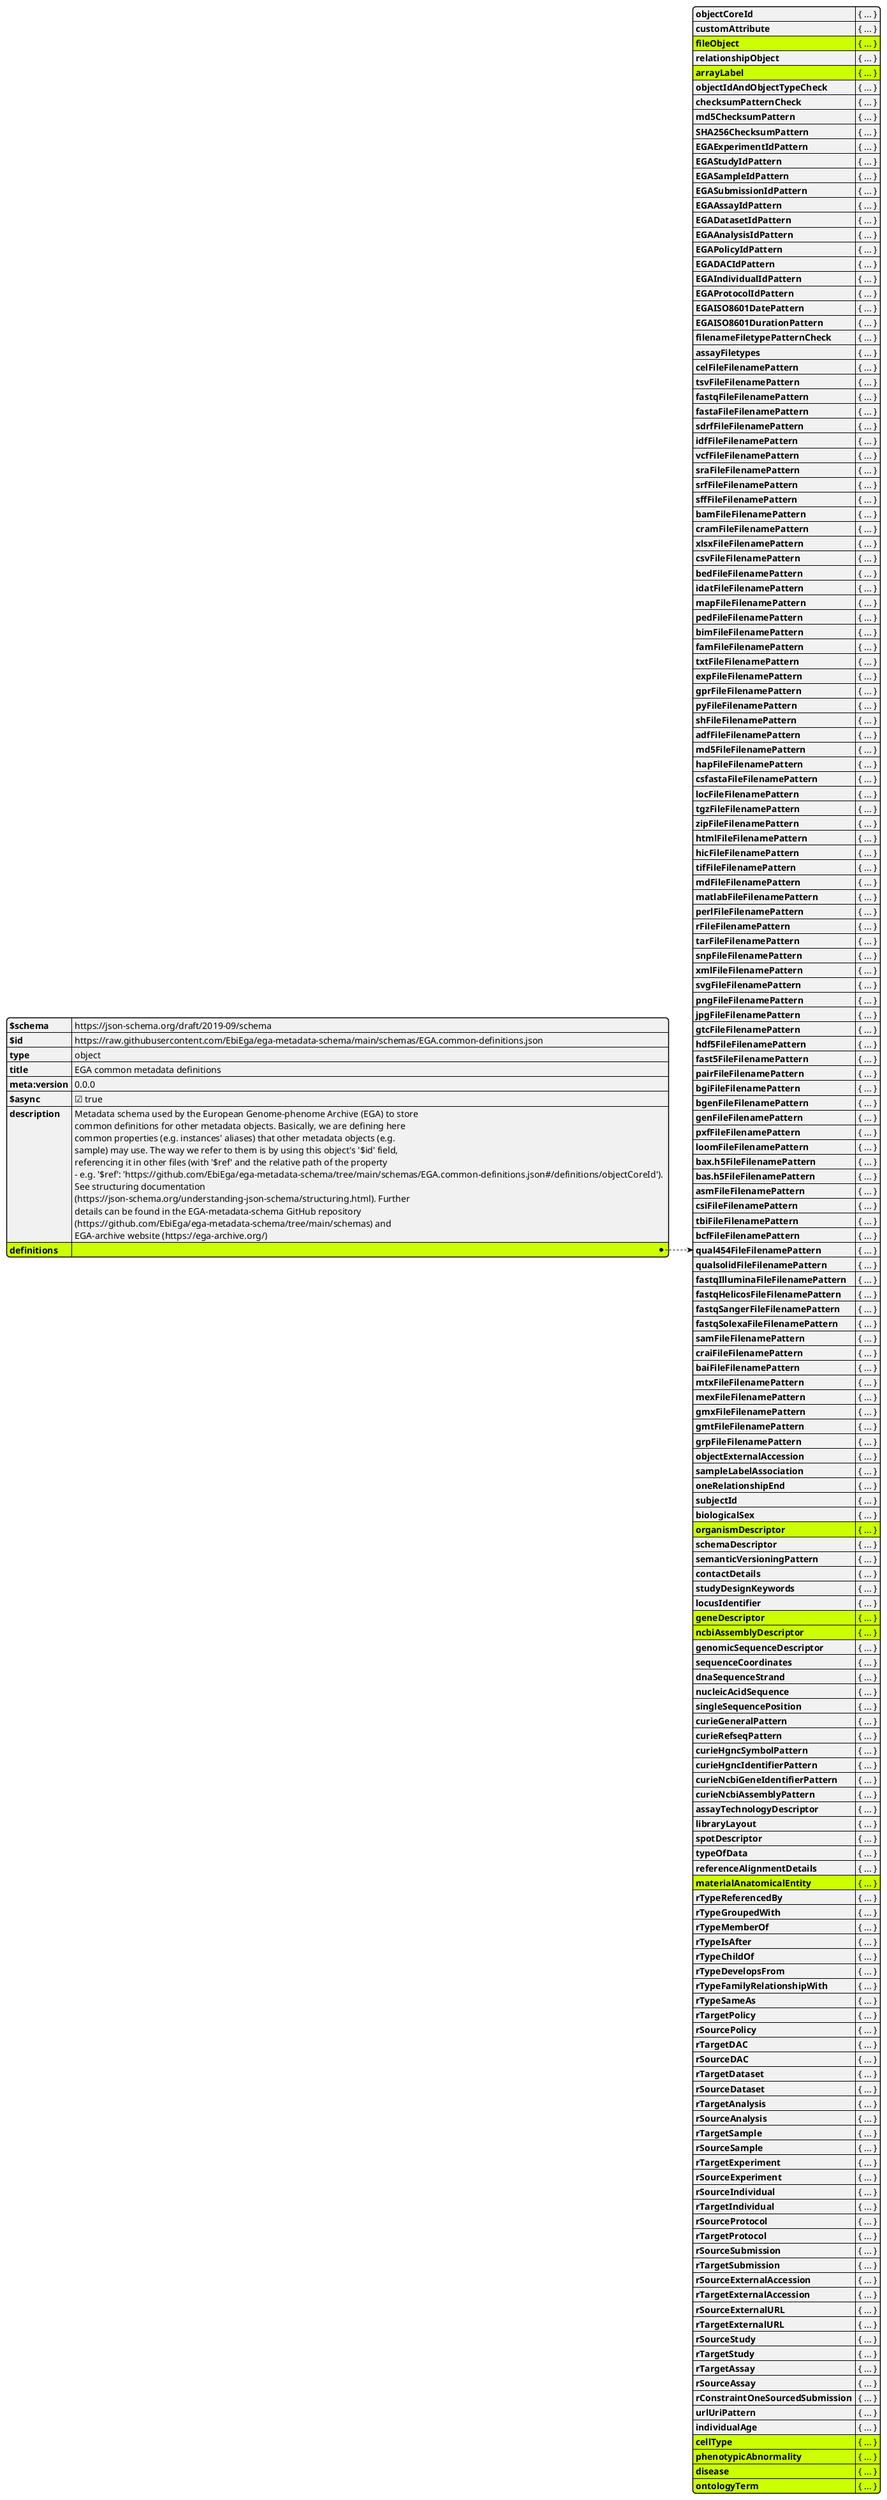 @startjson
#highlight "definitions" / "fileObject" / "properties" / "fileContent" / "items" / "properties" / "termId"
#highlight "definitions" / "arrayLabel" / "properties" / "arrayLabelIdentifier" / "properties" / "termId"
#highlight "definitions" / "organismDescriptor" / "properties" / "organismTaxon" / "properties" / "termId"
#highlight "definitions" / "geneDescriptor" / "properties" / "geneIdentifier" / "properties" / "termId"
#highlight "definitions" / "ncbiAssemblyDescriptor" / "properties" / "ncbiAssembly" / "properties" / "termId"
#highlight "definitions" / "ncbiAssemblyDescriptor" / "properties" / "ncbiAssemblyUnit" / "properties" / "termId"
#highlight "definitions" / "materialAnatomicalEntity" / "properties" / "termId"
#highlight "definitions" / "cellType" / "properties" / "termId"
#highlight "definitions" / "phenotypicAbnormality" / "properties" / "termId"
#highlight "definitions" / "disease" / "properties" / "termId"
#highlight "definitions" / "ontologyTerm" / "properties" / "termId"
#highlight "definitions"
#highlight "definitions" / "fileObject"
#highlight "definitions" / "fileObject" / "properties"
#highlight "definitions" / "fileObject" / "properties" / "fileContent"
#highlight "definitions" / "fileObject" / "properties" / "fileContent" / "items"
#highlight "definitions" / "fileObject" / "properties" / "fileContent" / "items" / "properties"
#highlight "definitions" / "arrayLabel"
#highlight "definitions" / "arrayLabel" / "properties"
#highlight "definitions" / "arrayLabel" / "properties" / "arrayLabelIdentifier"
#highlight "definitions" / "arrayLabel" / "properties" / "arrayLabelIdentifier" / "properties"
#highlight "definitions" / "organismDescriptor"
#highlight "definitions" / "organismDescriptor" / "properties"
#highlight "definitions" / "organismDescriptor" / "properties" / "organismTaxon"
#highlight "definitions" / "organismDescriptor" / "properties" / "organismTaxon" / "properties"
#highlight "definitions" / "geneDescriptor"
#highlight "definitions" / "geneDescriptor" / "properties"
#highlight "definitions" / "geneDescriptor" / "properties" / "geneIdentifier"
#highlight "definitions" / "geneDescriptor" / "properties" / "geneIdentifier" / "properties"
#highlight "definitions" / "ncbiAssemblyDescriptor"
#highlight "definitions" / "ncbiAssemblyDescriptor" / "properties"
#highlight "definitions" / "ncbiAssemblyDescriptor" / "properties" / "ncbiAssembly"
#highlight "definitions" / "ncbiAssemblyDescriptor" / "properties" / "ncbiAssembly" / "properties"
#highlight "definitions" / "ncbiAssemblyDescriptor" / "properties" / "ncbiAssemblyUnit"
#highlight "definitions" / "ncbiAssemblyDescriptor" / "properties" / "ncbiAssemblyUnit" / "properties"
#highlight "definitions" / "materialAnatomicalEntity"
#highlight "definitions" / "materialAnatomicalEntity" / "properties"
#highlight "definitions" / "cellType"
#highlight "definitions" / "cellType" / "properties"
#highlight "definitions" / "phenotypicAbnormality"
#highlight "definitions" / "phenotypicAbnormality" / "properties"
#highlight "definitions" / "disease"
#highlight "definitions" / "disease" / "properties"
#highlight "definitions" / "ontologyTerm"
#highlight "definitions" / "ontologyTerm" / "properties"

{
    "$schema": "https://json-schema.org/draft/2019-09/schema",
    "$id": "https://raw.githubusercontent.com/EbiEga/ega-metadata-schema/main/schemas/EGA.common-definitions.json",
    "type": "object",
    "title": "EGA common metadata definitions",
    "meta:version": "0.0.0",
    "$async": true,
    "description": "Metadata schema used by the European Genome-phenome Archive (EGA) to store \\ncommon definitions for other metadata objects. Basically, we are defining here \\ncommon properties (e.g. instances' aliases) that other metadata objects (e.g. \\nsample) may use. The way we refer to them is by using this object's '$id' field, \\nreferencing it in other files (with '$ref' and the relative path of the property \\n- e.g. '$ref': 'https://github.com/EbiEga/ega-metadata-schema/tree/main/schemas/EGA.common-definitions.json#/definitions/objectCoreId'). \\nSee structuring documentation \\n(https://json-schema.org/understanding-json-schema/structuring.html). Further \\ndetails can be found in the EGA-metadata-schema GitHub repository \\n(https://github.com/EbiEga/ega-metadata-schema/tree/main/schemas) and \\nEGA-archive website (https://ega-archive.org/)",
    "definitions": {
        "objectCoreId": "{ ... }",
        "customAttribute": "{ ... }",
        "fileObject": "{ ... }",
        "relationshipObject": "{ ... }",
        "arrayLabel": "{ ... }",
        "objectIdAndObjectTypeCheck": "{ ... }",
        "checksumPatternCheck": "{ ... }",
        "md5ChecksumPattern": "{ ... }",
        "SHA256ChecksumPattern": "{ ... }",
        "EGAExperimentIdPattern": "{ ... }",
        "EGAStudyIdPattern": "{ ... }",
        "EGASampleIdPattern": "{ ... }",
        "EGASubmissionIdPattern": "{ ... }",
        "EGAAssayIdPattern": "{ ... }",
        "EGADatasetIdPattern": "{ ... }",
        "EGAAnalysisIdPattern": "{ ... }",
        "EGAPolicyIdPattern": "{ ... }",
        "EGADACIdPattern": "{ ... }",
        "EGAIndividualIdPattern": "{ ... }",
        "EGAProtocolIdPattern": "{ ... }",
        "EGAISO8601DatePattern": "{ ... }",
        "EGAISO8601DurationPattern": "{ ... }",
        "filenameFiletypePatternCheck": "{ ... }",
        "assayFiletypes": "{ ... }",
        "celFileFilenamePattern": "{ ... }",
        "tsvFileFilenamePattern": "{ ... }",
        "fastqFileFilenamePattern": "{ ... }",
        "fastaFileFilenamePattern": "{ ... }",
        "sdrfFileFilenamePattern": "{ ... }",
        "idfFileFilenamePattern": "{ ... }",
        "vcfFileFilenamePattern": "{ ... }",
        "sraFileFilenamePattern": "{ ... }",
        "srfFileFilenamePattern": "{ ... }",
        "sffFileFilenamePattern": "{ ... }",
        "bamFileFilenamePattern": "{ ... }",
        "cramFileFilenamePattern": "{ ... }",
        "xlsxFileFilenamePattern": "{ ... }",
        "csvFileFilenamePattern": "{ ... }",
        "bedFileFilenamePattern": "{ ... }",
        "idatFileFilenamePattern": "{ ... }",
        "mapFileFilenamePattern": "{ ... }",
        "pedFileFilenamePattern": "{ ... }",
        "bimFileFilenamePattern": "{ ... }",
        "famFileFilenamePattern": "{ ... }",
        "txtFileFilenamePattern": "{ ... }",
        "expFileFilenamePattern": "{ ... }",
        "gprFileFilenamePattern": "{ ... }",
        "pyFileFilenamePattern": "{ ... }",
        "shFileFilenamePattern": "{ ... }",
        "adfFileFilenamePattern": "{ ... }",
        "md5FileFilenamePattern": "{ ... }",
        "hapFileFilenamePattern": "{ ... }",
        "csfastaFileFilenamePattern": "{ ... }",
        "locFileFilenamePattern": "{ ... }",
        "tgzFileFilenamePattern": "{ ... }",
        "zipFileFilenamePattern": "{ ... }",
        "htmlFileFilenamePattern": "{ ... }",
        "hicFileFilenamePattern": "{ ... }",
        "tifFileFilenamePattern": "{ ... }",
        "mdFileFilenamePattern": "{ ... }",
        "matlabFileFilenamePattern": "{ ... }",
        "perlFileFilenamePattern": "{ ... }",
        "rFileFilenamePattern": "{ ... }",
        "tarFileFilenamePattern": "{ ... }",
        "snpFileFilenamePattern": "{ ... }",
        "xmlFileFilenamePattern": "{ ... }",
        "svgFileFilenamePattern": "{ ... }",
        "pngFileFilenamePattern": "{ ... }",
        "jpgFileFilenamePattern": "{ ... }",
        "gtcFileFilenamePattern": "{ ... }",
        "hdf5FileFilenamePattern": "{ ... }",
        "fast5FileFilenamePattern": "{ ... }",
        "pairFileFilenamePattern": "{ ... }",
        "bgiFileFilenamePattern": "{ ... }",
        "bgenFileFilenamePattern": "{ ... }",
        "genFileFilenamePattern": "{ ... }",
        "pxfFileFilenamePattern": "{ ... }",
        "loomFileFilenamePattern": "{ ... }",
        "bax.h5FileFilenamePattern": "{ ... }",
        "bas.h5FileFilenamePattern": "{ ... }",
        "asmFileFilenamePattern": "{ ... }",
        "csiFileFilenamePattern": "{ ... }",
        "tbiFileFilenamePattern": "{ ... }",
        "bcfFileFilenamePattern": "{ ... }",
        "qual454FileFilenamePattern": "{ ... }",
        "qualsolidFileFilenamePattern": "{ ... }",
        "fastqIlluminaFileFilenamePattern": "{ ... }",
        "fastqHelicosFileFilenamePattern": "{ ... }",
        "fastqSangerFileFilenamePattern": "{ ... }",
        "fastqSolexaFileFilenamePattern": "{ ... }",
        "samFileFilenamePattern": "{ ... }",
        "craiFileFilenamePattern": "{ ... }",
        "baiFileFilenamePattern": "{ ... }",
        "mtxFileFilenamePattern": "{ ... }",
        "mexFileFilenamePattern": "{ ... }",
        "gmxFileFilenamePattern": "{ ... }",
        "gmtFileFilenamePattern": "{ ... }",
        "grpFileFilenamePattern": "{ ... }",
        "objectExternalAccession": "{ ... }",
        "sampleLabelAssociation": "{ ... }",
        "oneRelationshipEnd": "{ ... }",
        "subjectId": "{ ... }",
        "biologicalSex": "{ ... }",
        "organismDescriptor": "{ ... }",
        "schemaDescriptor": "{ ... }",
        "semanticVersioningPattern": "{ ... }",
        "contactDetails": "{ ... }",
        "studyDesignKeywords": "{ ... }",
        "locusIdentifier": "{ ... }",
        "geneDescriptor": "{ ... }",
        "ncbiAssemblyDescriptor": "{ ... }",
        "genomicSequenceDescriptor": "{ ... }",
        "sequenceCoordinates": "{ ... }",
        "dnaSequenceStrand": "{ ... }",
        "nucleicAcidSequence": "{ ... }",
        "singleSequencePosition": "{ ... }",
        "curieGeneralPattern": "{ ... }",
        "curieRefseqPattern": "{ ... }",
        "curieHgncSymbolPattern": "{ ... }",
        "curieHgncIdentifierPattern": "{ ... }",
        "curieNcbiGeneIdentifierPattern": "{ ... }",
        "curieNcbiAssemblyPattern": "{ ... }",
        "assayTechnologyDescriptor": "{ ... }",
        "libraryLayout": "{ ... }",
        "spotDescriptor": "{ ... }",
        "typeOfData": "{ ... }",
        "referenceAlignmentDetails": "{ ... }",
        "materialAnatomicalEntity": "{ ... }",
        "rTypeReferencedBy": "{ ... }",
        "rTypeGroupedWith": "{ ... }",
        "rTypeMemberOf": "{ ... }",
        "rTypeIsAfter": "{ ... }",
        "rTypeChildOf": "{ ... }",
        "rTypeDevelopsFrom": "{ ... }",
        "rTypeFamilyRelationshipWith": "{ ... }",
        "rTypeSameAs": "{ ... }",
        "rTargetPolicy": "{ ... }",
        "rSourcePolicy": "{ ... }",
        "rTargetDAC": "{ ... }",
        "rSourceDAC": "{ ... }",
        "rTargetDataset": "{ ... }",
        "rSourceDataset": "{ ... }",
        "rTargetAnalysis": "{ ... }",
        "rSourceAnalysis": "{ ... }",
        "rTargetSample": "{ ... }",
        "rSourceSample": "{ ... }",
        "rTargetExperiment": "{ ... }",
        "rSourceExperiment": "{ ... }",
        "rSourceIndividual": "{ ... }",
        "rTargetIndividual": "{ ... }",
        "rSourceProtocol": "{ ... }",
        "rTargetProtocol": "{ ... }",
        "rSourceSubmission": "{ ... }",
        "rTargetSubmission": "{ ... }",
        "rSourceExternalAccession": "{ ... }",
        "rTargetExternalAccession": "{ ... }",
        "rSourceExternalURL": "{ ... }",
        "rTargetExternalURL": "{ ... }",
        "rSourceStudy": "{ ... }",
        "rTargetStudy": "{ ... }",
        "rTargetAssay": "{ ... }",
        "rSourceAssay": "{ ... }",
        "rConstraintOneSourcedSubmission": "{ ... }",
        "urlUriPattern": "{ ... }",
        "individualAge": "{ ... }",
        "cellType": "{ ... }",
        "phenotypicAbnormality": "{ ... }",
        "disease": "{ ... }",
        "ontologyTerm": "{ ... }"
    }
}
@endjson